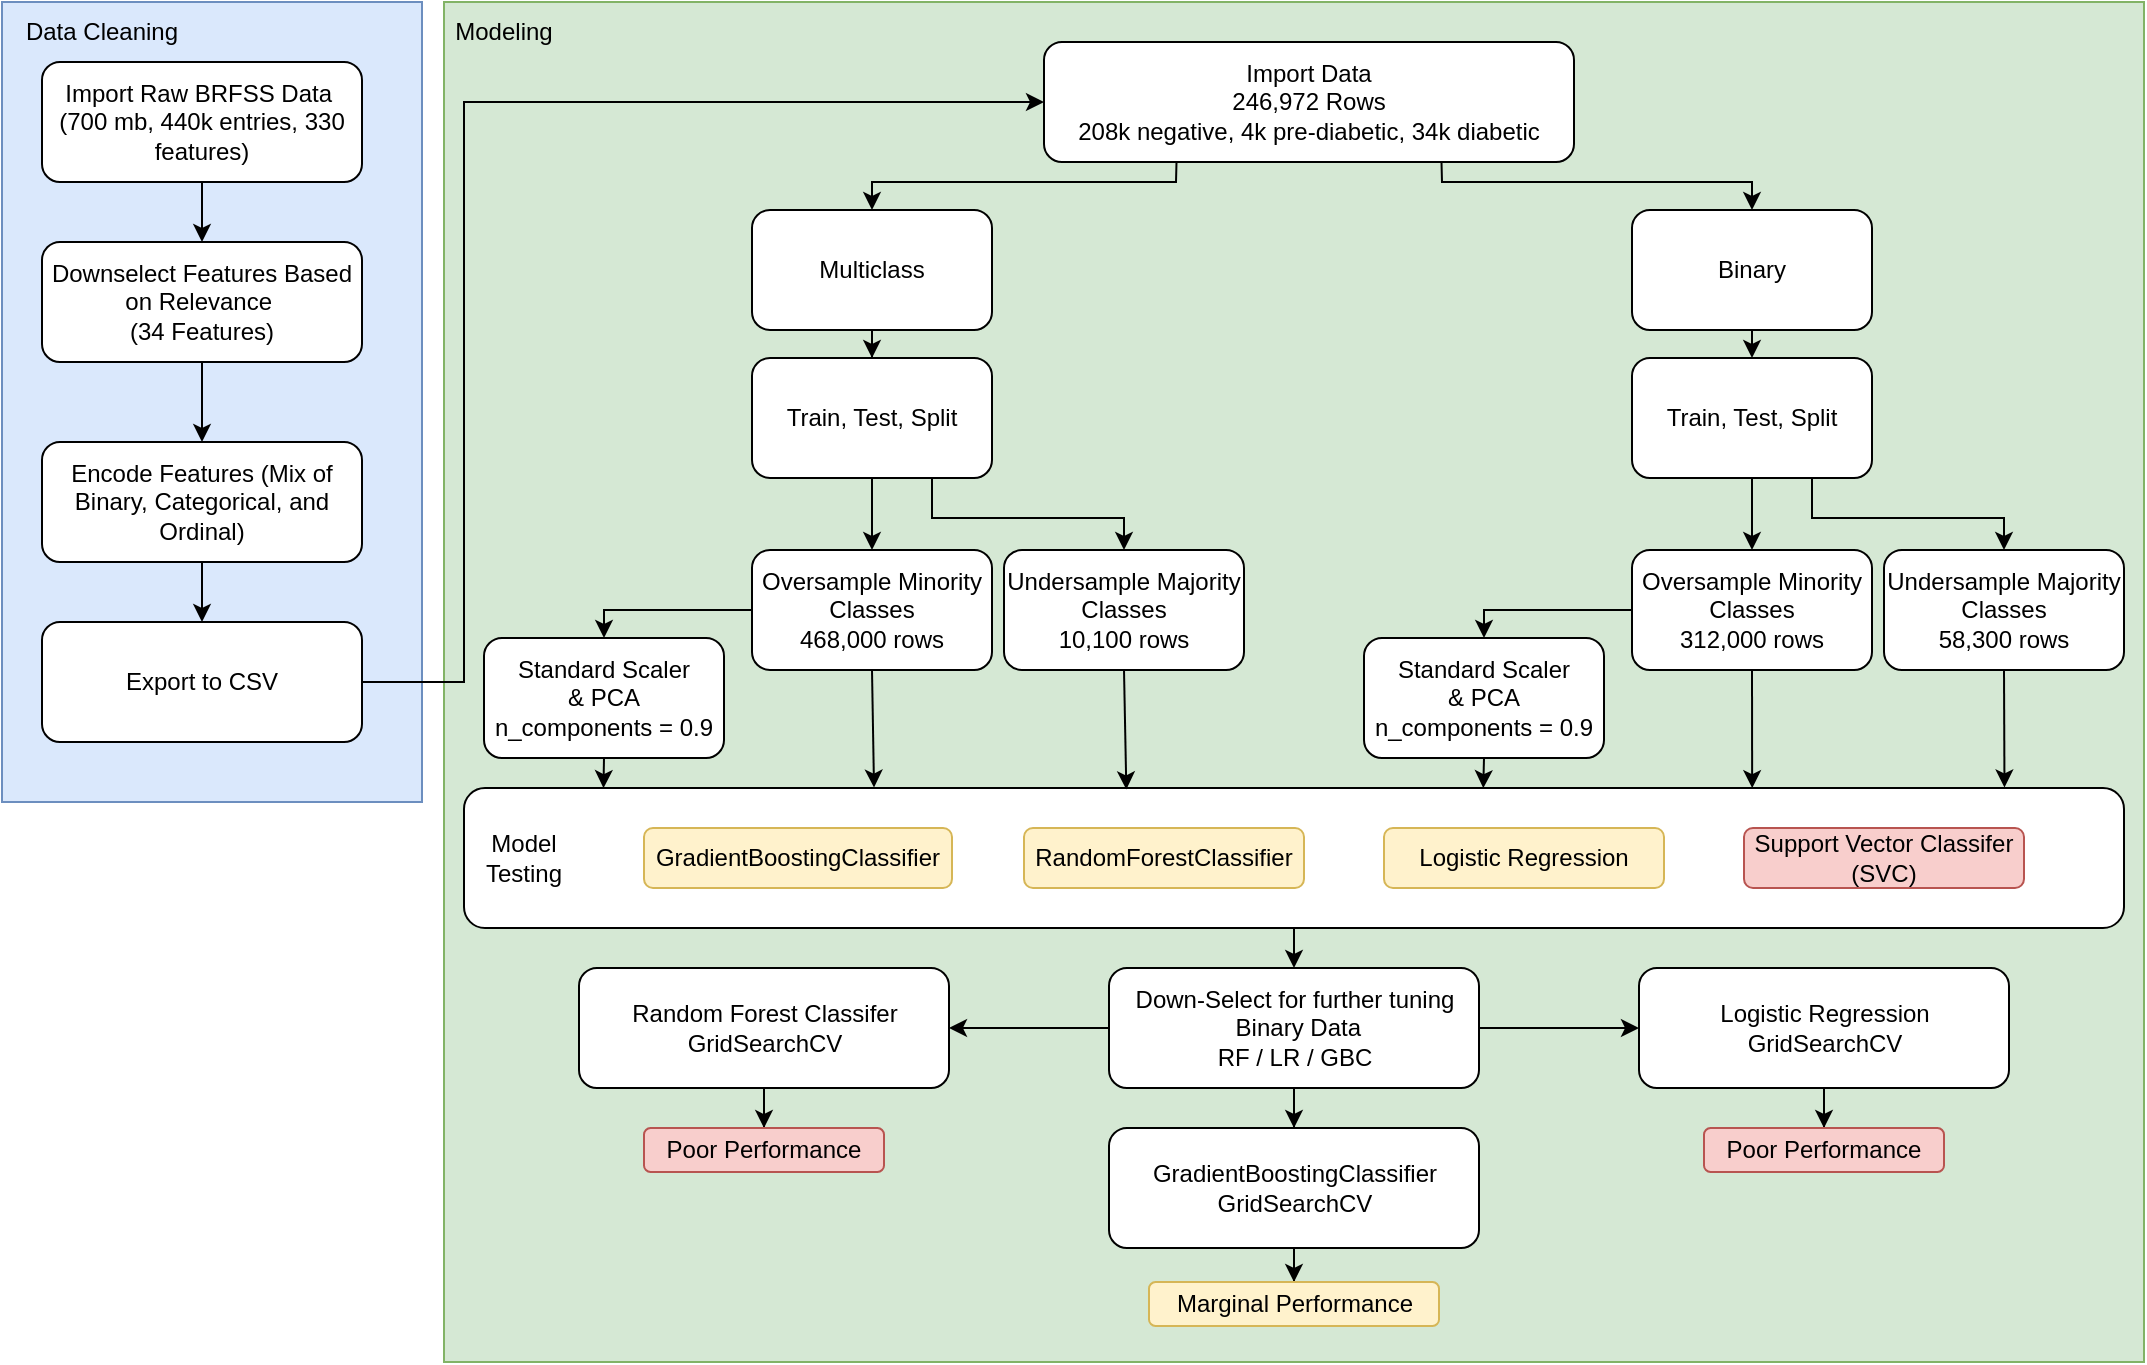 <mxfile version="22.1.21" type="device">
  <diagram name="Page-1" id="FKEZsfpMdNEt7M-9DOOr">
    <mxGraphModel dx="2280" dy="830" grid="1" gridSize="10" guides="1" tooltips="1" connect="1" arrows="1" fold="1" page="1" pageScale="1" pageWidth="850" pageHeight="1100" math="0" shadow="0">
      <root>
        <mxCell id="0" />
        <mxCell id="1" parent="0" />
        <mxCell id="2fvg3ockp_e8WgSGMWj1-5" value="" style="rounded=0;whiteSpace=wrap;html=1;fillColor=#d5e8d4;strokeColor=#82b366;movable=0;resizable=0;rotatable=0;deletable=0;editable=0;locked=1;connectable=0;" parent="1" vertex="1">
          <mxGeometry x="10" y="110" width="850" height="680" as="geometry" />
        </mxCell>
        <mxCell id="2fvg3ockp_e8WgSGMWj1-4" value="" style="rounded=0;whiteSpace=wrap;html=1;fillColor=#dae8fc;strokeColor=#6c8ebf;movable=1;resizable=1;rotatable=1;deletable=1;editable=1;locked=0;connectable=1;" parent="1" vertex="1">
          <mxGeometry x="-211" y="110" width="210" height="400" as="geometry" />
        </mxCell>
        <mxCell id="2fvg3ockp_e8WgSGMWj1-3" value="Data Cleaning" style="text;html=1;strokeColor=none;fillColor=none;align=center;verticalAlign=middle;whiteSpace=wrap;rounded=0;" parent="1" vertex="1">
          <mxGeometry x="-211" y="110" width="100" height="30" as="geometry" />
        </mxCell>
        <mxCell id="2fvg3ockp_e8WgSGMWj1-6" value="Modeling" style="text;html=1;strokeColor=none;fillColor=none;align=center;verticalAlign=middle;whiteSpace=wrap;rounded=0;" parent="1" vertex="1">
          <mxGeometry x="10" y="110" width="60" height="30" as="geometry" />
        </mxCell>
        <mxCell id="2fvg3ockp_e8WgSGMWj1-9" value="" style="edgeStyle=orthogonalEdgeStyle;rounded=0;orthogonalLoop=1;jettySize=auto;html=1;" parent="1" source="2fvg3ockp_e8WgSGMWj1-7" target="2fvg3ockp_e8WgSGMWj1-8" edge="1">
          <mxGeometry relative="1" as="geometry" />
        </mxCell>
        <mxCell id="2fvg3ockp_e8WgSGMWj1-7" value="Import Raw BRFSS Data&amp;nbsp;&lt;br&gt;(700 mb, 440k entries, 330 features)" style="rounded=1;whiteSpace=wrap;html=1;" parent="1" vertex="1">
          <mxGeometry x="-191" y="140" width="160" height="60" as="geometry" />
        </mxCell>
        <mxCell id="2fvg3ockp_e8WgSGMWj1-13" value="" style="edgeStyle=orthogonalEdgeStyle;rounded=0;orthogonalLoop=1;jettySize=auto;html=1;" parent="1" source="2fvg3ockp_e8WgSGMWj1-8" target="2fvg3ockp_e8WgSGMWj1-12" edge="1">
          <mxGeometry relative="1" as="geometry" />
        </mxCell>
        <mxCell id="2fvg3ockp_e8WgSGMWj1-8" value="Downselect Features Based on Relevance&amp;nbsp;&lt;br&gt;(34 Features)" style="rounded=1;whiteSpace=wrap;html=1;" parent="1" vertex="1">
          <mxGeometry x="-191" y="230" width="160" height="60" as="geometry" />
        </mxCell>
        <mxCell id="2fvg3ockp_e8WgSGMWj1-15" value="" style="edgeStyle=orthogonalEdgeStyle;rounded=0;orthogonalLoop=1;jettySize=auto;html=1;" parent="1" source="2fvg3ockp_e8WgSGMWj1-12" target="2fvg3ockp_e8WgSGMWj1-14" edge="1">
          <mxGeometry relative="1" as="geometry" />
        </mxCell>
        <mxCell id="2fvg3ockp_e8WgSGMWj1-12" value="Encode Features (Mix of Binary, Categorical, and Ordinal)" style="rounded=1;whiteSpace=wrap;html=1;" parent="1" vertex="1">
          <mxGeometry x="-191" y="330" width="160" height="60" as="geometry" />
        </mxCell>
        <mxCell id="2fvg3ockp_e8WgSGMWj1-14" value="Export to CSV" style="rounded=1;whiteSpace=wrap;html=1;" parent="1" vertex="1">
          <mxGeometry x="-191" y="420" width="160" height="60" as="geometry" />
        </mxCell>
        <mxCell id="2fvg3ockp_e8WgSGMWj1-16" value="" style="endArrow=classic;html=1;rounded=0;exitX=1;exitY=0.5;exitDx=0;exitDy=0;entryX=0;entryY=0.5;entryDx=0;entryDy=0;" parent="1" source="2fvg3ockp_e8WgSGMWj1-14" target="2fvg3ockp_e8WgSGMWj1-17" edge="1">
          <mxGeometry width="50" height="50" relative="1" as="geometry">
            <mxPoint x="370" y="340" as="sourcePoint" />
            <mxPoint x="60" y="160" as="targetPoint" />
            <Array as="points">
              <mxPoint x="20" y="450" />
              <mxPoint x="20" y="160" />
            </Array>
          </mxGeometry>
        </mxCell>
        <mxCell id="2fvg3ockp_e8WgSGMWj1-17" value="Import Data&lt;br&gt;246,972 Rows&lt;br&gt;208k negative, 4k pre-diabetic, 34k diabetic" style="rounded=1;whiteSpace=wrap;html=1;" parent="1" vertex="1">
          <mxGeometry x="310" y="130" width="265" height="60" as="geometry" />
        </mxCell>
        <mxCell id="2fvg3ockp_e8WgSGMWj1-31" value="" style="edgeStyle=orthogonalEdgeStyle;rounded=0;orthogonalLoop=1;jettySize=auto;html=1;" parent="1" source="2fvg3ockp_e8WgSGMWj1-19" target="2fvg3ockp_e8WgSGMWj1-30" edge="1">
          <mxGeometry relative="1" as="geometry" />
        </mxCell>
        <mxCell id="2fvg3ockp_e8WgSGMWj1-19" value="Multiclass" style="rounded=1;whiteSpace=wrap;html=1;" parent="1" vertex="1">
          <mxGeometry x="164" y="214" width="120" height="60" as="geometry" />
        </mxCell>
        <mxCell id="2fvg3ockp_e8WgSGMWj1-20" value="Binary" style="rounded=1;whiteSpace=wrap;html=1;" parent="1" vertex="1">
          <mxGeometry x="604" y="214" width="120" height="60" as="geometry" />
        </mxCell>
        <mxCell id="2fvg3ockp_e8WgSGMWj1-22" value="Oversample Minority Classes&lt;br&gt;468,000 rows" style="rounded=1;whiteSpace=wrap;html=1;" parent="1" vertex="1">
          <mxGeometry x="164" y="384" width="120" height="60" as="geometry" />
        </mxCell>
        <mxCell id="2fvg3ockp_e8WgSGMWj1-23" value="Undersample Majority Classes&lt;br&gt;10,100 rows" style="rounded=1;whiteSpace=wrap;html=1;" parent="1" vertex="1">
          <mxGeometry x="290" y="384" width="120" height="60" as="geometry" />
        </mxCell>
        <mxCell id="2fvg3ockp_e8WgSGMWj1-44" value="" style="edgeStyle=orthogonalEdgeStyle;rounded=0;orthogonalLoop=1;jettySize=auto;html=1;" parent="1" source="2fvg3ockp_e8WgSGMWj1-26" target="2fvg3ockp_e8WgSGMWj1-27" edge="1">
          <mxGeometry relative="1" as="geometry" />
        </mxCell>
        <mxCell id="2fvg3ockp_e8WgSGMWj1-26" value="Train, Test, Split" style="rounded=1;whiteSpace=wrap;html=1;" parent="1" vertex="1">
          <mxGeometry x="604" y="288" width="120" height="60" as="geometry" />
        </mxCell>
        <mxCell id="2fvg3ockp_e8WgSGMWj1-27" value="Oversample Minority Classes&lt;br style=&quot;border-color: var(--border-color);&quot;&gt;312,000 rows" style="rounded=1;whiteSpace=wrap;html=1;" parent="1" vertex="1">
          <mxGeometry x="604" y="384" width="120" height="60" as="geometry" />
        </mxCell>
        <mxCell id="2fvg3ockp_e8WgSGMWj1-28" value="Undersample Majority Classes&lt;br style=&quot;border-color: var(--border-color);&quot;&gt;58,300 rows" style="rounded=1;whiteSpace=wrap;html=1;" parent="1" vertex="1">
          <mxGeometry x="730" y="384" width="120" height="60" as="geometry" />
        </mxCell>
        <mxCell id="2fvg3ockp_e8WgSGMWj1-42" value="" style="edgeStyle=orthogonalEdgeStyle;rounded=0;orthogonalLoop=1;jettySize=auto;html=1;" parent="1" source="2fvg3ockp_e8WgSGMWj1-30" target="2fvg3ockp_e8WgSGMWj1-22" edge="1">
          <mxGeometry relative="1" as="geometry" />
        </mxCell>
        <mxCell id="2fvg3ockp_e8WgSGMWj1-30" value="Train, Test, Split" style="rounded=1;whiteSpace=wrap;html=1;" parent="1" vertex="1">
          <mxGeometry x="164" y="288" width="120" height="60" as="geometry" />
        </mxCell>
        <mxCell id="2fvg3ockp_e8WgSGMWj1-33" value="" style="endArrow=classic;html=1;rounded=0;exitX=0.5;exitY=1;exitDx=0;exitDy=0;" parent="1" source="2fvg3ockp_e8WgSGMWj1-20" target="2fvg3ockp_e8WgSGMWj1-26" edge="1">
          <mxGeometry width="50" height="50" relative="1" as="geometry">
            <mxPoint x="448" y="507" as="sourcePoint" />
            <mxPoint x="498" y="457" as="targetPoint" />
          </mxGeometry>
        </mxCell>
        <mxCell id="2fvg3ockp_e8WgSGMWj1-34" value="Standard Scaler&lt;br&gt;&amp;amp; PCA&lt;br style=&quot;border-color: var(--border-color);&quot;&gt;n_components = 0.9" style="rounded=1;whiteSpace=wrap;html=1;" parent="1" vertex="1">
          <mxGeometry x="30" y="428" width="120" height="60" as="geometry" />
        </mxCell>
        <mxCell id="2fvg3ockp_e8WgSGMWj1-38" value="Standard Scaler&lt;br&gt;&amp;amp; PCA&lt;br&gt;n_components = 0.9" style="rounded=1;whiteSpace=wrap;html=1;" parent="1" vertex="1">
          <mxGeometry x="470" y="428" width="120" height="60" as="geometry" />
        </mxCell>
        <mxCell id="2fvg3ockp_e8WgSGMWj1-40" value="" style="endArrow=classic;html=1;rounded=0;exitX=0;exitY=0.5;exitDx=0;exitDy=0;entryX=0.5;entryY=0;entryDx=0;entryDy=0;" parent="1" source="2fvg3ockp_e8WgSGMWj1-22" target="2fvg3ockp_e8WgSGMWj1-34" edge="1">
          <mxGeometry width="50" height="50" relative="1" as="geometry">
            <mxPoint x="370" y="568" as="sourcePoint" />
            <mxPoint x="420" y="518" as="targetPoint" />
            <Array as="points">
              <mxPoint x="90" y="414" />
            </Array>
          </mxGeometry>
        </mxCell>
        <mxCell id="2fvg3ockp_e8WgSGMWj1-41" value="" style="endArrow=classic;html=1;rounded=0;exitX=0;exitY=0.5;exitDx=0;exitDy=0;entryX=0.5;entryY=0;entryDx=0;entryDy=0;" parent="1" source="2fvg3ockp_e8WgSGMWj1-27" target="2fvg3ockp_e8WgSGMWj1-38" edge="1">
          <mxGeometry width="50" height="50" relative="1" as="geometry">
            <mxPoint x="370" y="568" as="sourcePoint" />
            <mxPoint x="420" y="518" as="targetPoint" />
            <Array as="points">
              <mxPoint x="530" y="414" />
            </Array>
          </mxGeometry>
        </mxCell>
        <mxCell id="2fvg3ockp_e8WgSGMWj1-43" value="" style="endArrow=classic;html=1;rounded=0;exitX=0.75;exitY=1;exitDx=0;exitDy=0;entryX=0.5;entryY=0;entryDx=0;entryDy=0;" parent="1" source="2fvg3ockp_e8WgSGMWj1-30" target="2fvg3ockp_e8WgSGMWj1-23" edge="1">
          <mxGeometry width="50" height="50" relative="1" as="geometry">
            <mxPoint x="370" y="568" as="sourcePoint" />
            <mxPoint x="420" y="518" as="targetPoint" />
            <Array as="points">
              <mxPoint x="254" y="368" />
              <mxPoint x="350" y="368" />
            </Array>
          </mxGeometry>
        </mxCell>
        <mxCell id="2fvg3ockp_e8WgSGMWj1-45" value="" style="endArrow=classic;html=1;rounded=0;exitX=0.75;exitY=1;exitDx=0;exitDy=0;entryX=0.5;entryY=0;entryDx=0;entryDy=0;" parent="1" source="2fvg3ockp_e8WgSGMWj1-26" target="2fvg3ockp_e8WgSGMWj1-28" edge="1">
          <mxGeometry width="50" height="50" relative="1" as="geometry">
            <mxPoint x="370" y="568" as="sourcePoint" />
            <mxPoint x="420" y="518" as="targetPoint" />
            <Array as="points">
              <mxPoint x="694" y="368" />
              <mxPoint x="790" y="368" />
            </Array>
          </mxGeometry>
        </mxCell>
        <mxCell id="2fvg3ockp_e8WgSGMWj1-46" value="" style="rounded=1;whiteSpace=wrap;html=1;" parent="1" vertex="1">
          <mxGeometry x="20" y="503" width="830" height="70" as="geometry" />
        </mxCell>
        <mxCell id="2fvg3ockp_e8WgSGMWj1-47" value="Model Testing" style="text;html=1;strokeColor=none;fillColor=none;align=center;verticalAlign=middle;whiteSpace=wrap;rounded=0;" parent="1" vertex="1">
          <mxGeometry x="20" y="523" width="60" height="30" as="geometry" />
        </mxCell>
        <mxCell id="2fvg3ockp_e8WgSGMWj1-49" value="" style="endArrow=classic;html=1;rounded=0;exitX=0.5;exitY=1;exitDx=0;exitDy=0;entryX=0.084;entryY=0.001;entryDx=0;entryDy=0;entryPerimeter=0;" parent="1" source="2fvg3ockp_e8WgSGMWj1-34" edge="1" target="2fvg3ockp_e8WgSGMWj1-46">
          <mxGeometry width="50" height="50" relative="1" as="geometry">
            <mxPoint x="110" y="578" as="sourcePoint" />
            <mxPoint x="90" y="520" as="targetPoint" />
          </mxGeometry>
        </mxCell>
        <mxCell id="2fvg3ockp_e8WgSGMWj1-51" value="" style="endArrow=classic;html=1;rounded=0;exitX=0.5;exitY=1;exitDx=0;exitDy=0;entryX=0.247;entryY=-0.003;entryDx=0;entryDy=0;entryPerimeter=0;" parent="1" source="2fvg3ockp_e8WgSGMWj1-22" target="2fvg3ockp_e8WgSGMWj1-46" edge="1">
          <mxGeometry width="50" height="50" relative="1" as="geometry">
            <mxPoint x="210" y="548" as="sourcePoint" />
            <mxPoint x="260" y="498" as="targetPoint" />
          </mxGeometry>
        </mxCell>
        <mxCell id="2fvg3ockp_e8WgSGMWj1-52" value="" style="endArrow=classic;html=1;rounded=0;exitX=0.5;exitY=1;exitDx=0;exitDy=0;entryX=0.399;entryY=0.01;entryDx=0;entryDy=0;entryPerimeter=0;" parent="1" source="2fvg3ockp_e8WgSGMWj1-23" target="2fvg3ockp_e8WgSGMWj1-46" edge="1">
          <mxGeometry width="50" height="50" relative="1" as="geometry">
            <mxPoint x="310" y="548" as="sourcePoint" />
            <mxPoint x="360" y="498" as="targetPoint" />
          </mxGeometry>
        </mxCell>
        <mxCell id="2fvg3ockp_e8WgSGMWj1-53" value="" style="endArrow=classic;html=1;rounded=0;exitX=0.5;exitY=1;exitDx=0;exitDy=0;entryX=0.614;entryY=0.001;entryDx=0;entryDy=0;entryPerimeter=0;" parent="1" source="2fvg3ockp_e8WgSGMWj1-38" target="2fvg3ockp_e8WgSGMWj1-46" edge="1">
          <mxGeometry width="50" height="50" relative="1" as="geometry">
            <mxPoint x="550" y="538" as="sourcePoint" />
            <mxPoint x="600" y="488" as="targetPoint" />
          </mxGeometry>
        </mxCell>
        <mxCell id="2fvg3ockp_e8WgSGMWj1-54" value="" style="endArrow=classic;html=1;rounded=0;exitX=0.5;exitY=1;exitDx=0;exitDy=0;entryX=0.776;entryY=0.001;entryDx=0;entryDy=0;entryPerimeter=0;" parent="1" source="2fvg3ockp_e8WgSGMWj1-27" target="2fvg3ockp_e8WgSGMWj1-46" edge="1">
          <mxGeometry width="50" height="50" relative="1" as="geometry">
            <mxPoint x="550" y="538" as="sourcePoint" />
            <mxPoint x="600" y="488" as="targetPoint" />
          </mxGeometry>
        </mxCell>
        <mxCell id="2fvg3ockp_e8WgSGMWj1-55" value="" style="endArrow=classic;html=1;rounded=0;exitX=0.5;exitY=1;exitDx=0;exitDy=0;entryX=0.928;entryY=-0.004;entryDx=0;entryDy=0;entryPerimeter=0;" parent="1" source="2fvg3ockp_e8WgSGMWj1-28" target="2fvg3ockp_e8WgSGMWj1-46" edge="1">
          <mxGeometry width="50" height="50" relative="1" as="geometry">
            <mxPoint x="620" y="538" as="sourcePoint" />
            <mxPoint x="670" y="488" as="targetPoint" />
          </mxGeometry>
        </mxCell>
        <mxCell id="2fvg3ockp_e8WgSGMWj1-56" value="RandomForestClassifier" style="rounded=1;whiteSpace=wrap;html=1;fillColor=#fff2cc;strokeColor=#d6b656;" parent="1" vertex="1">
          <mxGeometry x="300" y="523" width="140" height="30" as="geometry" />
        </mxCell>
        <mxCell id="2fvg3ockp_e8WgSGMWj1-58" value="Logistic Regression" style="rounded=1;whiteSpace=wrap;html=1;fillColor=#fff2cc;strokeColor=#d6b656;" parent="1" vertex="1">
          <mxGeometry x="480" y="523" width="140" height="30" as="geometry" />
        </mxCell>
        <mxCell id="2fvg3ockp_e8WgSGMWj1-59" value="Support Vector Classifer (SVC)" style="rounded=1;whiteSpace=wrap;html=1;fillColor=#f8cecc;strokeColor=#b85450;" parent="1" vertex="1">
          <mxGeometry x="660" y="523" width="140" height="30" as="geometry" />
        </mxCell>
        <mxCell id="2fvg3ockp_e8WgSGMWj1-63" value="" style="edgeStyle=orthogonalEdgeStyle;rounded=0;orthogonalLoop=1;jettySize=auto;html=1;" parent="1" source="2fvg3ockp_e8WgSGMWj1-60" target="2fvg3ockp_e8WgSGMWj1-62" edge="1">
          <mxGeometry relative="1" as="geometry" />
        </mxCell>
        <mxCell id="2fvg3ockp_e8WgSGMWj1-65" value="" style="edgeStyle=orthogonalEdgeStyle;rounded=0;orthogonalLoop=1;jettySize=auto;html=1;" parent="1" source="2fvg3ockp_e8WgSGMWj1-60" target="2fvg3ockp_e8WgSGMWj1-64" edge="1">
          <mxGeometry relative="1" as="geometry" />
        </mxCell>
        <mxCell id="KBgtIji8I2RT1WnsnsQp-5" value="" style="edgeStyle=orthogonalEdgeStyle;rounded=0;orthogonalLoop=1;jettySize=auto;html=1;" edge="1" parent="1" source="2fvg3ockp_e8WgSGMWj1-60" target="KBgtIji8I2RT1WnsnsQp-4">
          <mxGeometry relative="1" as="geometry" />
        </mxCell>
        <mxCell id="2fvg3ockp_e8WgSGMWj1-60" value="Down-Select&amp;nbsp;for further tuning&lt;br&gt;&amp;nbsp;Binary Data&lt;br&gt;RF / LR / GBC" style="rounded=1;whiteSpace=wrap;html=1;" parent="1" vertex="1">
          <mxGeometry x="342.5" y="593" width="185" height="60" as="geometry" />
        </mxCell>
        <mxCell id="2fvg3ockp_e8WgSGMWj1-61" value="" style="endArrow=classic;html=1;rounded=0;exitX=0.5;exitY=1;exitDx=0;exitDy=0;" parent="1" source="2fvg3ockp_e8WgSGMWj1-46" target="2fvg3ockp_e8WgSGMWj1-60" edge="1">
          <mxGeometry width="50" height="50" relative="1" as="geometry">
            <mxPoint x="430" y="563" as="sourcePoint" />
            <mxPoint x="480" y="513" as="targetPoint" />
          </mxGeometry>
        </mxCell>
        <mxCell id="2fvg3ockp_e8WgSGMWj1-69" value="" style="edgeStyle=orthogonalEdgeStyle;rounded=0;orthogonalLoop=1;jettySize=auto;html=1;" parent="1" source="2fvg3ockp_e8WgSGMWj1-62" target="2fvg3ockp_e8WgSGMWj1-68" edge="1">
          <mxGeometry relative="1" as="geometry" />
        </mxCell>
        <mxCell id="2fvg3ockp_e8WgSGMWj1-62" value="Logistic Regression&lt;br&gt;GridSearchCV" style="rounded=1;whiteSpace=wrap;html=1;" parent="1" vertex="1">
          <mxGeometry x="607.5" y="593" width="185" height="60" as="geometry" />
        </mxCell>
        <mxCell id="2fvg3ockp_e8WgSGMWj1-67" value="" style="edgeStyle=orthogonalEdgeStyle;rounded=0;orthogonalLoop=1;jettySize=auto;html=1;" parent="1" source="2fvg3ockp_e8WgSGMWj1-64" target="2fvg3ockp_e8WgSGMWj1-66" edge="1">
          <mxGeometry relative="1" as="geometry" />
        </mxCell>
        <mxCell id="2fvg3ockp_e8WgSGMWj1-64" value="Random Forest Classifer&lt;br&gt;GridSearchCV" style="rounded=1;whiteSpace=wrap;html=1;" parent="1" vertex="1">
          <mxGeometry x="77.5" y="593" width="185" height="60" as="geometry" />
        </mxCell>
        <mxCell id="2fvg3ockp_e8WgSGMWj1-66" value="Poor Performance" style="whiteSpace=wrap;html=1;rounded=1;fillColor=#f8cecc;strokeColor=#b85450;" parent="1" vertex="1">
          <mxGeometry x="110" y="673" width="120" height="22" as="geometry" />
        </mxCell>
        <mxCell id="2fvg3ockp_e8WgSGMWj1-68" value="Poor Performance" style="whiteSpace=wrap;html=1;rounded=1;fillColor=#f8cecc;strokeColor=#b85450;" parent="1" vertex="1">
          <mxGeometry x="640" y="673" width="120" height="22" as="geometry" />
        </mxCell>
        <mxCell id="2fvg3ockp_e8WgSGMWj1-70" value="" style="endArrow=classic;html=1;rounded=0;exitX=0.75;exitY=1;exitDx=0;exitDy=0;entryX=0.5;entryY=0;entryDx=0;entryDy=0;" parent="1" source="2fvg3ockp_e8WgSGMWj1-17" target="2fvg3ockp_e8WgSGMWj1-20" edge="1">
          <mxGeometry width="50" height="50" relative="1" as="geometry">
            <mxPoint x="310" y="560" as="sourcePoint" />
            <mxPoint x="360" y="510" as="targetPoint" />
            <Array as="points">
              <mxPoint x="509" y="200" />
              <mxPoint x="664" y="200" />
            </Array>
          </mxGeometry>
        </mxCell>
        <mxCell id="2fvg3ockp_e8WgSGMWj1-71" value="" style="endArrow=classic;html=1;rounded=0;exitX=0.25;exitY=1;exitDx=0;exitDy=0;entryX=0.5;entryY=0;entryDx=0;entryDy=0;" parent="1" source="2fvg3ockp_e8WgSGMWj1-17" target="2fvg3ockp_e8WgSGMWj1-19" edge="1">
          <mxGeometry width="50" height="50" relative="1" as="geometry">
            <mxPoint x="390" y="270" as="sourcePoint" />
            <mxPoint x="440" y="220" as="targetPoint" />
            <Array as="points">
              <mxPoint x="376" y="200" />
              <mxPoint x="224" y="200" />
            </Array>
          </mxGeometry>
        </mxCell>
        <mxCell id="KBgtIji8I2RT1WnsnsQp-1" value="GradientBoostingClassifier" style="rounded=1;whiteSpace=wrap;html=1;fillColor=#fff2cc;strokeColor=#d6b656;" vertex="1" parent="1">
          <mxGeometry x="110" y="523" width="154" height="30" as="geometry" />
        </mxCell>
        <mxCell id="KBgtIji8I2RT1WnsnsQp-7" value="" style="edgeStyle=orthogonalEdgeStyle;rounded=0;orthogonalLoop=1;jettySize=auto;html=1;" edge="1" parent="1" source="KBgtIji8I2RT1WnsnsQp-4" target="KBgtIji8I2RT1WnsnsQp-6">
          <mxGeometry relative="1" as="geometry" />
        </mxCell>
        <mxCell id="KBgtIji8I2RT1WnsnsQp-4" value="GradientBoostingClassifier&lt;br&gt;GridSearchCV" style="rounded=1;whiteSpace=wrap;html=1;" vertex="1" parent="1">
          <mxGeometry x="342.5" y="673" width="185" height="60" as="geometry" />
        </mxCell>
        <mxCell id="KBgtIji8I2RT1WnsnsQp-6" value="Marginal Performance" style="whiteSpace=wrap;html=1;rounded=1;fillColor=#fff2cc;strokeColor=#d6b656;" vertex="1" parent="1">
          <mxGeometry x="362.5" y="750" width="145" height="22" as="geometry" />
        </mxCell>
      </root>
    </mxGraphModel>
  </diagram>
</mxfile>
